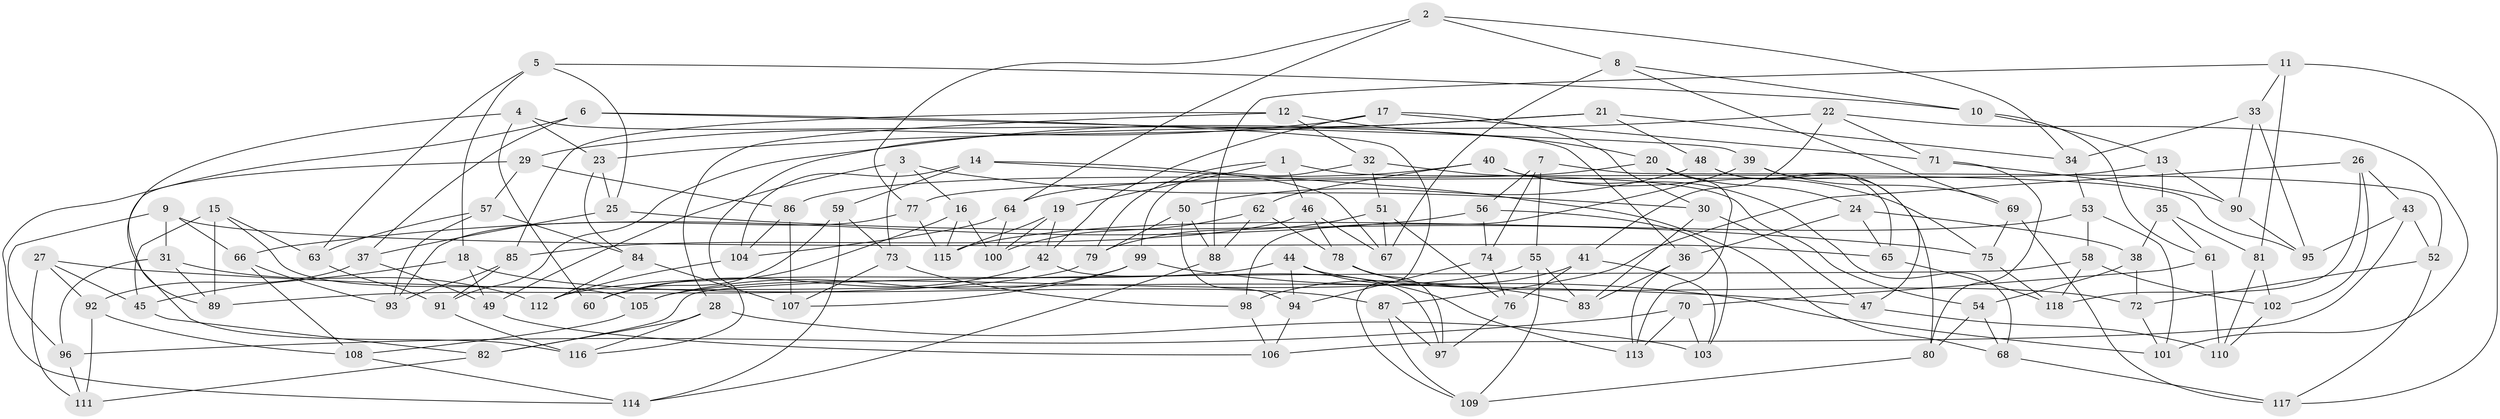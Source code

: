 // coarse degree distribution, {4: 0.5571428571428572, 6: 0.24285714285714285, 8: 0.02857142857142857, 13: 0.014285714285714285, 7: 0.02857142857142857, 9: 0.02857142857142857, 12: 0.014285714285714285, 5: 0.04285714285714286, 3: 0.02857142857142857, 10: 0.014285714285714285}
// Generated by graph-tools (version 1.1) at 2025/20/03/04/25 18:20:29]
// undirected, 118 vertices, 236 edges
graph export_dot {
graph [start="1"]
  node [color=gray90,style=filled];
  1;
  2;
  3;
  4;
  5;
  6;
  7;
  8;
  9;
  10;
  11;
  12;
  13;
  14;
  15;
  16;
  17;
  18;
  19;
  20;
  21;
  22;
  23;
  24;
  25;
  26;
  27;
  28;
  29;
  30;
  31;
  32;
  33;
  34;
  35;
  36;
  37;
  38;
  39;
  40;
  41;
  42;
  43;
  44;
  45;
  46;
  47;
  48;
  49;
  50;
  51;
  52;
  53;
  54;
  55;
  56;
  57;
  58;
  59;
  60;
  61;
  62;
  63;
  64;
  65;
  66;
  67;
  68;
  69;
  70;
  71;
  72;
  73;
  74;
  75;
  76;
  77;
  78;
  79;
  80;
  81;
  82;
  83;
  84;
  85;
  86;
  87;
  88;
  89;
  90;
  91;
  92;
  93;
  94;
  95;
  96;
  97;
  98;
  99;
  100;
  101;
  102;
  103;
  104;
  105;
  106;
  107;
  108;
  109;
  110;
  111;
  112;
  113;
  114;
  115;
  116;
  117;
  118;
  1 -- 95;
  1 -- 19;
  1 -- 79;
  1 -- 46;
  2 -- 64;
  2 -- 34;
  2 -- 8;
  2 -- 77;
  3 -- 30;
  3 -- 49;
  3 -- 73;
  3 -- 16;
  4 -- 89;
  4 -- 23;
  4 -- 36;
  4 -- 60;
  5 -- 63;
  5 -- 10;
  5 -- 18;
  5 -- 25;
  6 -- 109;
  6 -- 37;
  6 -- 114;
  6 -- 39;
  7 -- 55;
  7 -- 52;
  7 -- 56;
  7 -- 74;
  8 -- 69;
  8 -- 67;
  8 -- 10;
  9 -- 65;
  9 -- 31;
  9 -- 66;
  9 -- 96;
  10 -- 61;
  10 -- 13;
  11 -- 33;
  11 -- 88;
  11 -- 81;
  11 -- 117;
  12 -- 32;
  12 -- 28;
  12 -- 20;
  12 -- 85;
  13 -- 35;
  13 -- 77;
  13 -- 90;
  14 -- 67;
  14 -- 59;
  14 -- 68;
  14 -- 104;
  15 -- 89;
  15 -- 105;
  15 -- 63;
  15 -- 45;
  16 -- 115;
  16 -- 100;
  16 -- 60;
  17 -- 71;
  17 -- 42;
  17 -- 29;
  17 -- 30;
  18 -- 45;
  18 -- 87;
  18 -- 49;
  19 -- 100;
  19 -- 42;
  19 -- 115;
  20 -- 64;
  20 -- 24;
  20 -- 113;
  21 -- 34;
  21 -- 23;
  21 -- 116;
  21 -- 48;
  22 -- 101;
  22 -- 71;
  22 -- 41;
  22 -- 91;
  23 -- 25;
  23 -- 84;
  24 -- 38;
  24 -- 36;
  24 -- 65;
  25 -- 75;
  25 -- 37;
  26 -- 43;
  26 -- 118;
  26 -- 102;
  26 -- 87;
  27 -- 47;
  27 -- 92;
  27 -- 111;
  27 -- 45;
  28 -- 82;
  28 -- 103;
  28 -- 116;
  29 -- 57;
  29 -- 86;
  29 -- 116;
  30 -- 83;
  30 -- 47;
  31 -- 96;
  31 -- 89;
  31 -- 112;
  32 -- 54;
  32 -- 99;
  32 -- 51;
  33 -- 95;
  33 -- 34;
  33 -- 90;
  34 -- 53;
  35 -- 38;
  35 -- 81;
  35 -- 61;
  36 -- 83;
  36 -- 113;
  37 -- 49;
  37 -- 92;
  38 -- 72;
  38 -- 54;
  39 -- 69;
  39 -- 98;
  39 -- 47;
  40 -- 68;
  40 -- 86;
  40 -- 75;
  40 -- 62;
  41 -- 98;
  41 -- 103;
  41 -- 76;
  42 -- 97;
  42 -- 60;
  43 -- 106;
  43 -- 95;
  43 -- 52;
  44 -- 72;
  44 -- 113;
  44 -- 94;
  44 -- 112;
  45 -- 82;
  46 -- 67;
  46 -- 85;
  46 -- 78;
  47 -- 110;
  48 -- 50;
  48 -- 80;
  48 -- 65;
  49 -- 106;
  50 -- 88;
  50 -- 79;
  50 -- 94;
  51 -- 79;
  51 -- 67;
  51 -- 76;
  52 -- 72;
  52 -- 117;
  53 -- 58;
  53 -- 115;
  53 -- 101;
  54 -- 68;
  54 -- 80;
  55 -- 109;
  55 -- 83;
  55 -- 105;
  56 -- 74;
  56 -- 66;
  56 -- 103;
  57 -- 63;
  57 -- 84;
  57 -- 93;
  58 -- 102;
  58 -- 82;
  58 -- 118;
  59 -- 60;
  59 -- 73;
  59 -- 114;
  61 -- 70;
  61 -- 110;
  62 -- 78;
  62 -- 100;
  62 -- 88;
  63 -- 91;
  64 -- 100;
  64 -- 104;
  65 -- 118;
  66 -- 93;
  66 -- 108;
  68 -- 117;
  69 -- 117;
  69 -- 75;
  70 -- 103;
  70 -- 113;
  70 -- 96;
  71 -- 80;
  71 -- 90;
  72 -- 101;
  73 -- 98;
  73 -- 107;
  74 -- 76;
  74 -- 94;
  75 -- 118;
  76 -- 97;
  77 -- 115;
  77 -- 93;
  78 -- 83;
  78 -- 97;
  79 -- 89;
  80 -- 109;
  81 -- 102;
  81 -- 110;
  82 -- 111;
  84 -- 112;
  84 -- 107;
  85 -- 91;
  85 -- 93;
  86 -- 104;
  86 -- 107;
  87 -- 97;
  87 -- 109;
  88 -- 114;
  90 -- 95;
  91 -- 116;
  92 -- 111;
  92 -- 108;
  94 -- 106;
  96 -- 111;
  98 -- 106;
  99 -- 107;
  99 -- 105;
  99 -- 101;
  102 -- 110;
  104 -- 112;
  105 -- 108;
  108 -- 114;
}
